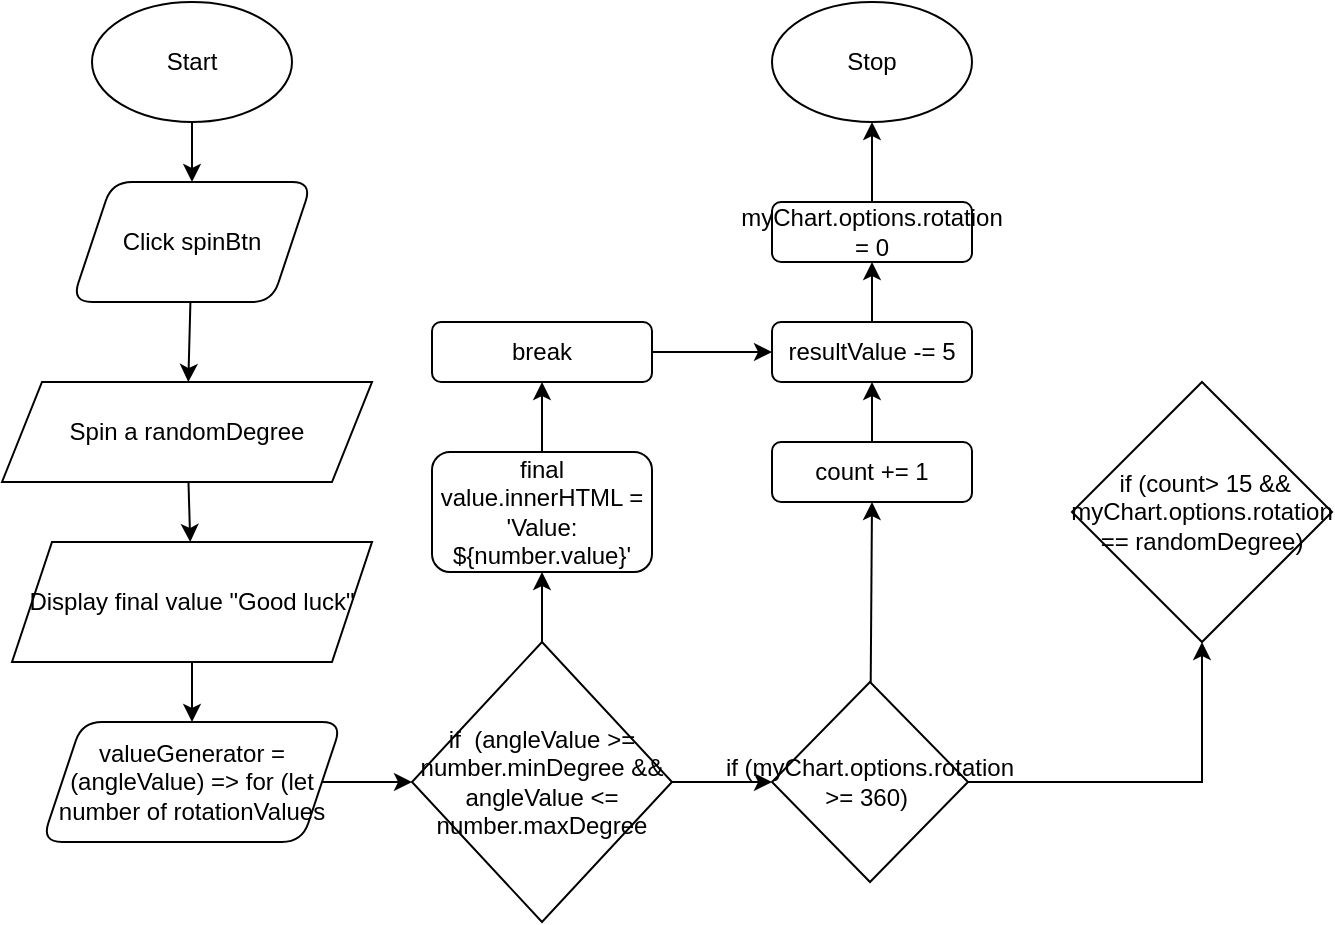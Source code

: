 <mxfile>
    <diagram id="hmjs5OgMamIZABN-7oqE" name="Page-1">
        <mxGraphModel dx="1086" dy="658" grid="1" gridSize="10" guides="1" tooltips="1" connect="1" arrows="1" fold="1" page="1" pageScale="1" pageWidth="827" pageHeight="1169" math="0" shadow="0">
            <root>
                <mxCell id="0"/>
                <mxCell id="1" parent="0"/>
                <mxCell id="7" style="edgeStyle=none;html=1;entryX=0.5;entryY=0;entryDx=0;entryDy=0;" parent="1" source="2" target="6" edge="1">
                    <mxGeometry relative="1" as="geometry"/>
                </mxCell>
                <mxCell id="2" value="Start" style="ellipse;whiteSpace=wrap;html=1;" parent="1" vertex="1">
                    <mxGeometry x="50" y="30" width="100" height="60" as="geometry"/>
                </mxCell>
                <mxCell id="5" value="Stop" style="ellipse;whiteSpace=wrap;html=1;" parent="1" vertex="1">
                    <mxGeometry x="390" y="30" width="100" height="60" as="geometry"/>
                </mxCell>
                <mxCell id="13" style="edgeStyle=none;html=1;" parent="1" source="6" target="12" edge="1">
                    <mxGeometry relative="1" as="geometry"/>
                </mxCell>
                <mxCell id="6" value="Click spinBtn" style="shape=parallelogram;perimeter=parallelogramPerimeter;whiteSpace=wrap;html=1;fixedSize=1;rounded=1;" parent="1" vertex="1">
                    <mxGeometry x="40" y="120" width="120" height="60" as="geometry"/>
                </mxCell>
                <mxCell id="15" style="edgeStyle=none;html=1;" parent="1" source="12" target="14" edge="1">
                    <mxGeometry relative="1" as="geometry"/>
                </mxCell>
                <mxCell id="12" value="Spin a randomDegree" style="shape=parallelogram;perimeter=parallelogramPerimeter;whiteSpace=wrap;html=1;fixedSize=1;rounded=0;" parent="1" vertex="1">
                    <mxGeometry x="5" y="220" width="185" height="50" as="geometry"/>
                </mxCell>
                <mxCell id="18" style="edgeStyle=none;html=1;" parent="1" source="14" target="17" edge="1">
                    <mxGeometry relative="1" as="geometry"/>
                </mxCell>
                <mxCell id="14" value="Display final value &quot;Good luck&quot;" style="shape=parallelogram;perimeter=parallelogramPerimeter;whiteSpace=wrap;html=1;fixedSize=1;rounded=0;" parent="1" vertex="1">
                    <mxGeometry x="10" y="300" width="180" height="60" as="geometry"/>
                </mxCell>
                <mxCell id="38" style="edgeStyle=none;html=1;entryX=0.5;entryY=1;entryDx=0;entryDy=0;" edge="1" parent="1" source="16" target="37">
                    <mxGeometry relative="1" as="geometry"/>
                </mxCell>
                <mxCell id="50" style="edgeStyle=orthogonalEdgeStyle;html=1;entryX=0.5;entryY=1;entryDx=0;entryDy=0;rounded=0;" edge="1" parent="1" source="16" target="45">
                    <mxGeometry relative="1" as="geometry"/>
                </mxCell>
                <mxCell id="16" value="if&amp;nbsp;(myChart.options.rotation &amp;gt;= 360)&amp;nbsp;" style="rhombus;whiteSpace=wrap;html=1;rounded=0;" parent="1" vertex="1">
                    <mxGeometry x="390" y="370" width="98" height="100" as="geometry"/>
                </mxCell>
                <mxCell id="20" style="edgeStyle=none;html=1;" parent="1" source="17" target="19" edge="1">
                    <mxGeometry relative="1" as="geometry"/>
                </mxCell>
                <mxCell id="17" value="valueGenerator = (angleValue) =&amp;gt; for (let number of rotationValues" style="shape=parallelogram;perimeter=parallelogramPerimeter;whiteSpace=wrap;html=1;fixedSize=1;rounded=1;" parent="1" vertex="1">
                    <mxGeometry x="25" y="390" width="150" height="60" as="geometry"/>
                </mxCell>
                <mxCell id="22" style="edgeStyle=none;html=1;entryX=0.5;entryY=1;entryDx=0;entryDy=0;" parent="1" source="19" target="36" edge="1">
                    <mxGeometry relative="1" as="geometry">
                        <mxPoint x="275" y="330" as="targetPoint"/>
                    </mxGeometry>
                </mxCell>
                <mxCell id="26" style="edgeStyle=none;html=1;entryX=0;entryY=0.5;entryDx=0;entryDy=0;" parent="1" source="19" target="16" edge="1">
                    <mxGeometry relative="1" as="geometry"/>
                </mxCell>
                <mxCell id="19" value="if&amp;nbsp; (angleValue &amp;gt;= number.minDegree &amp;amp;&amp;amp; angleValue &amp;lt;= number.maxDegree" style="rhombus;whiteSpace=wrap;html=1;" parent="1" vertex="1">
                    <mxGeometry x="210" y="350" width="130" height="140" as="geometry"/>
                </mxCell>
                <mxCell id="25" style="edgeStyle=none;html=1;entryX=0.5;entryY=1;entryDx=0;entryDy=0;" parent="1" target="34" edge="1">
                    <mxGeometry relative="1" as="geometry">
                        <mxPoint x="275" y="270" as="sourcePoint"/>
                        <mxPoint x="275" y="245" as="targetPoint"/>
                    </mxGeometry>
                </mxCell>
                <mxCell id="35" style="edgeStyle=orthogonalEdgeStyle;html=1;entryX=0;entryY=0.5;entryDx=0;entryDy=0;rounded=0;" edge="1" parent="1" source="34" target="40">
                    <mxGeometry relative="1" as="geometry">
                        <mxPoint x="275" y="120" as="targetPoint"/>
                    </mxGeometry>
                </mxCell>
                <mxCell id="34" value="break" style="rounded=1;whiteSpace=wrap;html=1;" vertex="1" parent="1">
                    <mxGeometry x="220" y="190" width="110" height="30" as="geometry"/>
                </mxCell>
                <mxCell id="36" value="final value.innerHTML = 'Value: ${number.value}'" style="rounded=1;whiteSpace=wrap;html=1;" vertex="1" parent="1">
                    <mxGeometry x="220" y="255" width="110" height="60" as="geometry"/>
                </mxCell>
                <mxCell id="42" style="edgeStyle=none;html=1;entryX=0.5;entryY=1;entryDx=0;entryDy=0;" edge="1" parent="1" source="37" target="40">
                    <mxGeometry relative="1" as="geometry"/>
                </mxCell>
                <mxCell id="37" value="count += 1" style="rounded=1;whiteSpace=wrap;html=1;" vertex="1" parent="1">
                    <mxGeometry x="390" y="250" width="100" height="30" as="geometry"/>
                </mxCell>
                <mxCell id="43" style="edgeStyle=none;html=1;entryX=0.5;entryY=1;entryDx=0;entryDy=0;" edge="1" parent="1" source="40" target="41">
                    <mxGeometry relative="1" as="geometry"/>
                </mxCell>
                <mxCell id="40" value="resultValue -= 5" style="rounded=1;whiteSpace=wrap;html=1;" vertex="1" parent="1">
                    <mxGeometry x="390" y="190" width="100" height="30" as="geometry"/>
                </mxCell>
                <mxCell id="44" style="edgeStyle=none;html=1;entryX=0.5;entryY=1;entryDx=0;entryDy=0;" edge="1" parent="1" source="41" target="5">
                    <mxGeometry relative="1" as="geometry"/>
                </mxCell>
                <mxCell id="41" value="myChart.options.rotation = 0" style="rounded=1;whiteSpace=wrap;html=1;" vertex="1" parent="1">
                    <mxGeometry x="390" y="130" width="100" height="30" as="geometry"/>
                </mxCell>
                <mxCell id="45" value="&amp;nbsp;if (count&amp;gt; 15 &amp;amp;&amp;amp; myChart.options.rotation == randomDegree)" style="rhombus;whiteSpace=wrap;html=1;rounded=0;" vertex="1" parent="1">
                    <mxGeometry x="540" y="220" width="130" height="130" as="geometry"/>
                </mxCell>
            </root>
        </mxGraphModel>
    </diagram>
</mxfile>